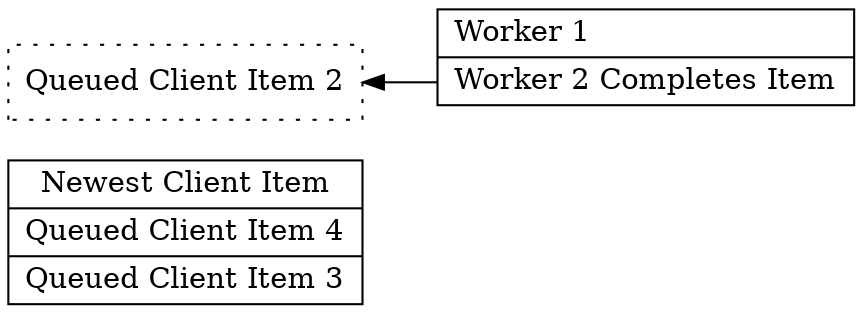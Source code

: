 digraph G {
   rankdir=LR
   node [shape=record];
   rankdir=LR
   q1 [label="Newest Client Item|Queued Client Item 4 |Queued Client Item 3",shape=record];
   q2 [label="<n>Queued Client Item 2",shape=record,style=dotted];
   w1 [label="Worker 1\l|<n>Worker 2 Completes Item\l"];
   q2:n -> w1:n [dir=back];
}
